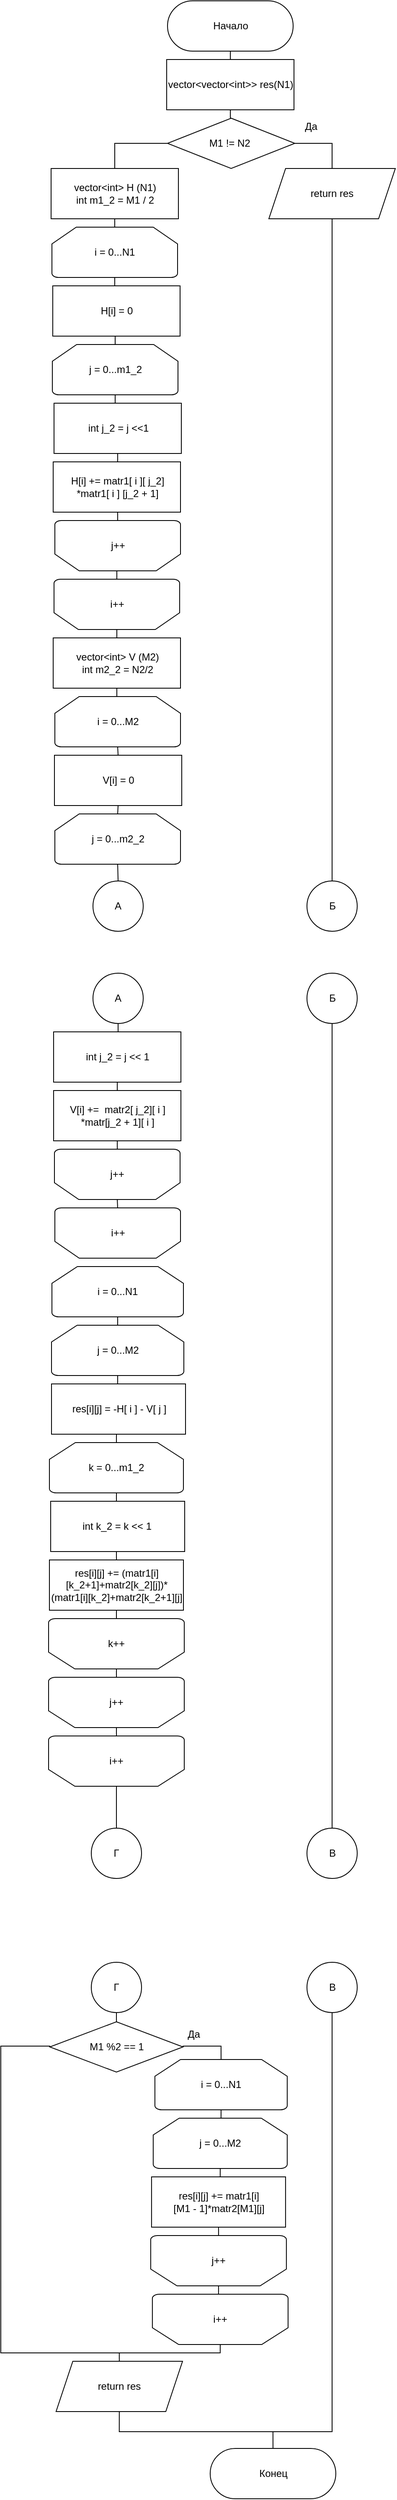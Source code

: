 <mxfile version="20.4.1" type="device"><diagram id="wLu3oIgNKA0dn4yvWb-d" name="Страница 1"><mxGraphModel dx="1351" dy="921" grid="1" gridSize="10" guides="1" tooltips="1" connect="1" arrows="1" fold="1" page="1" pageScale="1" pageWidth="827" pageHeight="1169" math="0" shadow="0"><root><mxCell id="0"/><mxCell id="1" parent="0"/><mxCell id="VmvFPdGJ9_vU6eIuMEam-1" value="Начало" style="html=1;dashed=0;whitespace=wrap;shape=mxgraph.dfd.start" vertex="1" parent="1"><mxGeometry x="339" y="20" width="150" height="60" as="geometry"/></mxCell><mxCell id="VmvFPdGJ9_vU6eIuMEam-17" style="edgeStyle=orthogonalEdgeStyle;rounded=0;orthogonalLoop=1;jettySize=auto;html=1;exitX=0.5;exitY=0;exitDx=0;exitDy=0;entryX=0.5;entryY=0.5;entryDx=0;entryDy=30;entryPerimeter=0;endArrow=none;endFill=0;" edge="1" parent="1" source="VmvFPdGJ9_vU6eIuMEam-2" target="VmvFPdGJ9_vU6eIuMEam-1"><mxGeometry relative="1" as="geometry"/></mxCell><mxCell id="VmvFPdGJ9_vU6eIuMEam-2" value="vector&amp;lt;vector&amp;lt;int&amp;gt;&amp;gt; res(N1)" style="html=1;dashed=0;whitespace=wrap;" vertex="1" parent="1"><mxGeometry x="338" y="90" width="152" height="60" as="geometry"/></mxCell><mxCell id="VmvFPdGJ9_vU6eIuMEam-18" style="edgeStyle=orthogonalEdgeStyle;rounded=0;orthogonalLoop=1;jettySize=auto;html=1;exitX=0.5;exitY=0;exitDx=0;exitDy=0;entryX=0.5;entryY=1;entryDx=0;entryDy=0;endArrow=none;endFill=0;" edge="1" parent="1" source="VmvFPdGJ9_vU6eIuMEam-3" target="VmvFPdGJ9_vU6eIuMEam-2"><mxGeometry relative="1" as="geometry"/></mxCell><mxCell id="VmvFPdGJ9_vU6eIuMEam-19" style="edgeStyle=orthogonalEdgeStyle;rounded=0;orthogonalLoop=1;jettySize=auto;html=1;exitX=1;exitY=0.5;exitDx=0;exitDy=0;entryX=0.5;entryY=0;entryDx=0;entryDy=0;endArrow=none;endFill=0;" edge="1" parent="1" source="VmvFPdGJ9_vU6eIuMEam-3" target="VmvFPdGJ9_vU6eIuMEam-4"><mxGeometry relative="1" as="geometry"/></mxCell><mxCell id="VmvFPdGJ9_vU6eIuMEam-20" style="edgeStyle=orthogonalEdgeStyle;rounded=0;orthogonalLoop=1;jettySize=auto;html=1;exitX=0;exitY=0.5;exitDx=0;exitDy=0;entryX=0.5;entryY=0;entryDx=0;entryDy=0;endArrow=none;endFill=0;" edge="1" parent="1" source="VmvFPdGJ9_vU6eIuMEam-3" target="VmvFPdGJ9_vU6eIuMEam-6"><mxGeometry relative="1" as="geometry"/></mxCell><mxCell id="VmvFPdGJ9_vU6eIuMEam-3" value="M1 != N2&amp;nbsp;" style="rhombus;whiteSpace=wrap;html=1;" vertex="1" parent="1"><mxGeometry x="339" y="160" width="152" height="60" as="geometry"/></mxCell><mxCell id="VmvFPdGJ9_vU6eIuMEam-34" style="edgeStyle=orthogonalEdgeStyle;rounded=0;orthogonalLoop=1;jettySize=auto;html=1;exitX=0.5;exitY=1;exitDx=0;exitDy=0;endArrow=none;endFill=0;entryX=0.5;entryY=0;entryDx=0;entryDy=0;" edge="1" parent="1" source="VmvFPdGJ9_vU6eIuMEam-4" target="VmvFPdGJ9_vU6eIuMEam-33"><mxGeometry relative="1" as="geometry"><mxPoint x="535.235" y="980.0" as="targetPoint"/></mxGeometry></mxCell><mxCell id="VmvFPdGJ9_vU6eIuMEam-4" value="return res" style="shape=parallelogram;perimeter=parallelogramPerimeter;whiteSpace=wrap;html=1;fixedSize=1;" vertex="1" parent="1"><mxGeometry x="460" y="220" width="151" height="60" as="geometry"/></mxCell><mxCell id="VmvFPdGJ9_vU6eIuMEam-22" style="edgeStyle=orthogonalEdgeStyle;rounded=0;orthogonalLoop=1;jettySize=auto;html=1;exitX=0.5;exitY=1;exitDx=0;exitDy=0;exitPerimeter=0;entryX=0.5;entryY=0;entryDx=0;entryDy=0;entryPerimeter=0;endArrow=none;endFill=0;" edge="1" parent="1" target="VmvFPdGJ9_vU6eIuMEam-7"><mxGeometry relative="1" as="geometry"><mxPoint x="277.5" y="420" as="sourcePoint"/></mxGeometry></mxCell><mxCell id="VmvFPdGJ9_vU6eIuMEam-5" value="i = 0...N1" style="strokeWidth=1;html=1;shape=mxgraph.flowchart.loop_limit;whiteSpace=wrap;" vertex="1" parent="1"><mxGeometry x="201" y="290" width="150" height="60" as="geometry"/></mxCell><mxCell id="VmvFPdGJ9_vU6eIuMEam-21" style="edgeStyle=orthogonalEdgeStyle;rounded=0;orthogonalLoop=1;jettySize=auto;html=1;exitX=0.5;exitY=1;exitDx=0;exitDy=0;entryX=0.5;entryY=0;entryDx=0;entryDy=0;entryPerimeter=0;endArrow=none;endFill=0;" edge="1" parent="1" source="VmvFPdGJ9_vU6eIuMEam-6" target="VmvFPdGJ9_vU6eIuMEam-5"><mxGeometry relative="1" as="geometry"/></mxCell><mxCell id="VmvFPdGJ9_vU6eIuMEam-6" value="vector&amp;lt;int&amp;gt; H (N1)&lt;br&gt;int m1_2 = M1 / 2" style="html=1;dashed=0;whitespace=wrap;" vertex="1" parent="1"><mxGeometry x="200" y="220" width="152" height="60" as="geometry"/></mxCell><mxCell id="VmvFPdGJ9_vU6eIuMEam-7" value="j = 0...m1_2" style="strokeWidth=1;html=1;shape=mxgraph.flowchart.loop_limit;whiteSpace=wrap;" vertex="1" parent="1"><mxGeometry x="201.5" y="430" width="150" height="60" as="geometry"/></mxCell><mxCell id="VmvFPdGJ9_vU6eIuMEam-24" style="edgeStyle=orthogonalEdgeStyle;rounded=0;orthogonalLoop=1;jettySize=auto;html=1;exitX=0.5;exitY=1;exitDx=0;exitDy=0;entryX=0.5;entryY=1;entryDx=0;entryDy=0;entryPerimeter=0;endArrow=none;endFill=0;" edge="1" parent="1" source="VmvFPdGJ9_vU6eIuMEam-8" target="VmvFPdGJ9_vU6eIuMEam-9"><mxGeometry relative="1" as="geometry"/></mxCell><mxCell id="VmvFPdGJ9_vU6eIuMEam-76" style="edgeStyle=orthogonalEdgeStyle;rounded=0;orthogonalLoop=1;jettySize=auto;html=1;exitX=0.5;exitY=0;exitDx=0;exitDy=0;entryX=0.5;entryY=1;entryDx=0;entryDy=0;endArrow=none;endFill=0;" edge="1" parent="1" source="VmvFPdGJ9_vU6eIuMEam-8" target="VmvFPdGJ9_vU6eIuMEam-74"><mxGeometry relative="1" as="geometry"/></mxCell><mxCell id="VmvFPdGJ9_vU6eIuMEam-8" value="H[i] += matr1[ i ][ j_2]&lt;br&gt;*matr1[ i ] [j_2 + 1]" style="html=1;dashed=0;whitespace=wrap;" vertex="1" parent="1"><mxGeometry x="202.5" y="570" width="152" height="60" as="geometry"/></mxCell><mxCell id="VmvFPdGJ9_vU6eIuMEam-25" style="edgeStyle=orthogonalEdgeStyle;rounded=0;orthogonalLoop=1;jettySize=auto;html=1;exitX=0.5;exitY=0;exitDx=0;exitDy=0;exitPerimeter=0;entryX=0.5;entryY=1;entryDx=0;entryDy=0;entryPerimeter=0;endArrow=none;endFill=0;" edge="1" parent="1" source="VmvFPdGJ9_vU6eIuMEam-9" target="VmvFPdGJ9_vU6eIuMEam-10"><mxGeometry relative="1" as="geometry"/></mxCell><mxCell id="VmvFPdGJ9_vU6eIuMEam-9" value="j++" style="strokeWidth=1;html=1;shape=mxgraph.flowchart.loop_limit;whiteSpace=wrap;direction=west;" vertex="1" parent="1"><mxGeometry x="204.5" y="640" width="150" height="60" as="geometry"/></mxCell><mxCell id="VmvFPdGJ9_vU6eIuMEam-10" value="i++" style="strokeWidth=1;html=1;shape=mxgraph.flowchart.loop_limit;whiteSpace=wrap;direction=west;" vertex="1" parent="1"><mxGeometry x="203.5" y="710" width="150" height="60" as="geometry"/></mxCell><mxCell id="VmvFPdGJ9_vU6eIuMEam-27" style="edgeStyle=orthogonalEdgeStyle;rounded=0;orthogonalLoop=1;jettySize=auto;html=1;exitX=0.5;exitY=0;exitDx=0;exitDy=0;exitPerimeter=0;entryX=0.5;entryY=1;entryDx=0;entryDy=0;endArrow=none;endFill=0;" edge="1" parent="1" source="VmvFPdGJ9_vU6eIuMEam-11" target="VmvFPdGJ9_vU6eIuMEam-12"><mxGeometry relative="1" as="geometry"/></mxCell><mxCell id="VmvFPdGJ9_vU6eIuMEam-82" style="edgeStyle=orthogonalEdgeStyle;rounded=0;orthogonalLoop=1;jettySize=auto;html=1;exitX=0.5;exitY=1;exitDx=0;exitDy=0;exitPerimeter=0;entryX=0.5;entryY=0;entryDx=0;entryDy=0;endArrow=none;endFill=0;" edge="1" parent="1" source="VmvFPdGJ9_vU6eIuMEam-11" target="VmvFPdGJ9_vU6eIuMEam-78"><mxGeometry relative="1" as="geometry"/></mxCell><mxCell id="VmvFPdGJ9_vU6eIuMEam-11" value="i = 0...M2" style="strokeWidth=1;html=1;shape=mxgraph.flowchart.loop_limit;whiteSpace=wrap;" vertex="1" parent="1"><mxGeometry x="204.5" y="850" width="150" height="60" as="geometry"/></mxCell><mxCell id="VmvFPdGJ9_vU6eIuMEam-26" style="edgeStyle=orthogonalEdgeStyle;rounded=0;orthogonalLoop=1;jettySize=auto;html=1;exitX=0.5;exitY=0;exitDx=0;exitDy=0;entryX=0.5;entryY=0;entryDx=0;entryDy=0;entryPerimeter=0;endArrow=none;endFill=0;" edge="1" parent="1" source="VmvFPdGJ9_vU6eIuMEam-12" target="VmvFPdGJ9_vU6eIuMEam-10"><mxGeometry relative="1" as="geometry"/></mxCell><mxCell id="VmvFPdGJ9_vU6eIuMEam-12" value="vector&amp;lt;int&amp;gt; V (M2)&lt;br&gt;int m2_2 = N2/2" style="html=1;dashed=0;whitespace=wrap;" vertex="1" parent="1"><mxGeometry x="202.5" y="780" width="152" height="60" as="geometry"/></mxCell><mxCell id="VmvFPdGJ9_vU6eIuMEam-13" value="j = 0...m2_2" style="strokeWidth=1;html=1;shape=mxgraph.flowchart.loop_limit;whiteSpace=wrap;" vertex="1" parent="1"><mxGeometry x="204.5" y="990" width="150" height="60" as="geometry"/></mxCell><mxCell id="VmvFPdGJ9_vU6eIuMEam-30" style="edgeStyle=orthogonalEdgeStyle;rounded=0;orthogonalLoop=1;jettySize=auto;html=1;exitX=0.5;exitY=1;exitDx=0;exitDy=0;entryX=0.5;entryY=1;entryDx=0;entryDy=0;entryPerimeter=0;endArrow=none;endFill=0;" edge="1" parent="1" source="VmvFPdGJ9_vU6eIuMEam-14" target="VmvFPdGJ9_vU6eIuMEam-15"><mxGeometry relative="1" as="geometry"/></mxCell><mxCell id="VmvFPdGJ9_vU6eIuMEam-84" style="edgeStyle=orthogonalEdgeStyle;rounded=0;orthogonalLoop=1;jettySize=auto;html=1;exitX=0.5;exitY=0;exitDx=0;exitDy=0;entryX=0.5;entryY=1;entryDx=0;entryDy=0;endArrow=none;endFill=0;" edge="1" parent="1" source="VmvFPdGJ9_vU6eIuMEam-14" target="VmvFPdGJ9_vU6eIuMEam-79"><mxGeometry relative="1" as="geometry"/></mxCell><mxCell id="VmvFPdGJ9_vU6eIuMEam-14" value="V[i] += &amp;nbsp;matr2[ j_2][ i ]&lt;br&gt;*matr[j_2 + 1][ i ]" style="html=1;dashed=0;whitespace=wrap;" vertex="1" parent="1"><mxGeometry x="203" y="1320" width="152" height="60" as="geometry"/></mxCell><mxCell id="VmvFPdGJ9_vU6eIuMEam-15" value="j++" style="strokeWidth=1;html=1;shape=mxgraph.flowchart.loop_limit;whiteSpace=wrap;direction=west;" vertex="1" parent="1"><mxGeometry x="204" y="1390" width="150" height="60" as="geometry"/></mxCell><mxCell id="VmvFPdGJ9_vU6eIuMEam-31" style="edgeStyle=orthogonalEdgeStyle;rounded=0;orthogonalLoop=1;jettySize=auto;html=1;exitX=0.5;exitY=1;exitDx=0;exitDy=0;exitPerimeter=0;entryX=0.5;entryY=0;entryDx=0;entryDy=0;entryPerimeter=0;endArrow=none;endFill=0;" edge="1" parent="1" source="VmvFPdGJ9_vU6eIuMEam-16" target="VmvFPdGJ9_vU6eIuMEam-15"><mxGeometry relative="1" as="geometry"/></mxCell><mxCell id="VmvFPdGJ9_vU6eIuMEam-16" value="i++" style="strokeWidth=1;html=1;shape=mxgraph.flowchart.loop_limit;whiteSpace=wrap;direction=west;" vertex="1" parent="1"><mxGeometry x="204.5" y="1460" width="150" height="60" as="geometry"/></mxCell><mxCell id="VmvFPdGJ9_vU6eIuMEam-80" style="edgeStyle=orthogonalEdgeStyle;rounded=0;orthogonalLoop=1;jettySize=auto;html=1;exitX=0.5;exitY=0;exitDx=0;exitDy=0;entryX=0.5;entryY=1;entryDx=0;entryDy=0;entryPerimeter=0;endArrow=none;endFill=0;" edge="1" parent="1" source="VmvFPdGJ9_vU6eIuMEam-32" target="VmvFPdGJ9_vU6eIuMEam-13"><mxGeometry relative="1" as="geometry"/></mxCell><mxCell id="VmvFPdGJ9_vU6eIuMEam-32" value="A" style="ellipse;whiteSpace=wrap;html=1;aspect=fixed;" vertex="1" parent="1"><mxGeometry x="250" y="1070" width="60" height="60" as="geometry"/></mxCell><mxCell id="VmvFPdGJ9_vU6eIuMEam-33" value="Б" style="ellipse;whiteSpace=wrap;html=1;aspect=fixed;" vertex="1" parent="1"><mxGeometry x="505.5" y="1070" width="60" height="60" as="geometry"/></mxCell><mxCell id="VmvFPdGJ9_vU6eIuMEam-37" value="A" style="ellipse;whiteSpace=wrap;html=1;aspect=fixed;" vertex="1" parent="1"><mxGeometry x="250" y="1180" width="60" height="60" as="geometry"/></mxCell><mxCell id="VmvFPdGJ9_vU6eIuMEam-92" style="edgeStyle=orthogonalEdgeStyle;rounded=0;orthogonalLoop=1;jettySize=auto;html=1;exitX=0.5;exitY=1;exitDx=0;exitDy=0;entryX=0.5;entryY=0;entryDx=0;entryDy=0;endArrow=none;endFill=0;" edge="1" parent="1" source="VmvFPdGJ9_vU6eIuMEam-38" target="VmvFPdGJ9_vU6eIuMEam-91"><mxGeometry relative="1" as="geometry"/></mxCell><mxCell id="VmvFPdGJ9_vU6eIuMEam-38" value="Б" style="ellipse;whiteSpace=wrap;html=1;aspect=fixed;" vertex="1" parent="1"><mxGeometry x="505.5" y="1180" width="60" height="60" as="geometry"/></mxCell><mxCell id="VmvFPdGJ9_vU6eIuMEam-39" value="i = 0...N1" style="strokeWidth=1;html=1;shape=mxgraph.flowchart.loop_limit;whiteSpace=wrap;" vertex="1" parent="1"><mxGeometry x="201" y="1530" width="157" height="60" as="geometry"/></mxCell><mxCell id="VmvFPdGJ9_vU6eIuMEam-40" style="edgeStyle=orthogonalEdgeStyle;rounded=0;orthogonalLoop=1;jettySize=auto;html=1;exitX=0.5;exitY=0;exitDx=0;exitDy=0;exitPerimeter=0;entryX=0.5;entryY=1;entryDx=0;entryDy=0;entryPerimeter=0;endArrow=none;endFill=0;" edge="1" parent="1" source="VmvFPdGJ9_vU6eIuMEam-41" target="VmvFPdGJ9_vU6eIuMEam-39"><mxGeometry relative="1" as="geometry"/></mxCell><mxCell id="VmvFPdGJ9_vU6eIuMEam-41" value="j = 0...M2" style="strokeWidth=1;html=1;shape=mxgraph.flowchart.loop_limit;whiteSpace=wrap;" vertex="1" parent="1"><mxGeometry x="200.5" y="1600" width="158" height="60" as="geometry"/></mxCell><mxCell id="VmvFPdGJ9_vU6eIuMEam-43" value="k = 0...m1_2" style="strokeWidth=1;html=1;shape=mxgraph.flowchart.loop_limit;whiteSpace=wrap;" vertex="1" parent="1"><mxGeometry x="198" y="1740" width="160" height="60" as="geometry"/></mxCell><mxCell id="VmvFPdGJ9_vU6eIuMEam-45" style="edgeStyle=orthogonalEdgeStyle;rounded=0;orthogonalLoop=1;jettySize=auto;html=1;exitX=0.5;exitY=0;exitDx=0;exitDy=0;entryX=0.5;entryY=1;entryDx=0;entryDy=0;entryPerimeter=0;endArrow=none;endFill=0;" edge="1" parent="1" source="VmvFPdGJ9_vU6eIuMEam-44" target="VmvFPdGJ9_vU6eIuMEam-43"><mxGeometry relative="1" as="geometry"/></mxCell><mxCell id="VmvFPdGJ9_vU6eIuMEam-89" style="edgeStyle=orthogonalEdgeStyle;rounded=0;orthogonalLoop=1;jettySize=auto;html=1;exitX=0.5;exitY=1;exitDx=0;exitDy=0;entryX=0.5;entryY=0;entryDx=0;entryDy=0;endArrow=none;endFill=0;" edge="1" parent="1" source="VmvFPdGJ9_vU6eIuMEam-44" target="VmvFPdGJ9_vU6eIuMEam-88"><mxGeometry relative="1" as="geometry"/></mxCell><mxCell id="VmvFPdGJ9_vU6eIuMEam-44" value="int k_2 = k &amp;lt;&amp;lt; 1&amp;nbsp;" style="html=1;dashed=0;whitespace=wrap;" vertex="1" parent="1"><mxGeometry x="199.5" y="1810" width="160" height="60" as="geometry"/></mxCell><mxCell id="VmvFPdGJ9_vU6eIuMEam-90" style="edgeStyle=orthogonalEdgeStyle;rounded=0;orthogonalLoop=1;jettySize=auto;html=1;exitX=0.5;exitY=1;exitDx=0;exitDy=0;exitPerimeter=0;entryX=0.5;entryY=1;entryDx=0;entryDy=0;endArrow=none;endFill=0;" edge="1" parent="1" source="VmvFPdGJ9_vU6eIuMEam-46" target="VmvFPdGJ9_vU6eIuMEam-88"><mxGeometry relative="1" as="geometry"/></mxCell><mxCell id="VmvFPdGJ9_vU6eIuMEam-46" value="k++" style="strokeWidth=1;html=1;shape=mxgraph.flowchart.loop_limit;whiteSpace=wrap;direction=west;" vertex="1" parent="1"><mxGeometry x="197" y="1950" width="162" height="60" as="geometry"/></mxCell><mxCell id="VmvFPdGJ9_vU6eIuMEam-59" style="edgeStyle=orthogonalEdgeStyle;rounded=0;orthogonalLoop=1;jettySize=auto;html=1;exitX=0.5;exitY=1;exitDx=0;exitDy=0;exitPerimeter=0;entryX=0.5;entryY=0;entryDx=0;entryDy=0;entryPerimeter=0;endArrow=none;endFill=0;" edge="1" parent="1" source="VmvFPdGJ9_vU6eIuMEam-47" target="VmvFPdGJ9_vU6eIuMEam-46"><mxGeometry relative="1" as="geometry"/></mxCell><mxCell id="VmvFPdGJ9_vU6eIuMEam-60" style="edgeStyle=orthogonalEdgeStyle;rounded=0;orthogonalLoop=1;jettySize=auto;html=1;exitX=0.5;exitY=0;exitDx=0;exitDy=0;exitPerimeter=0;entryX=0.5;entryY=1;entryDx=0;entryDy=0;entryPerimeter=0;endArrow=none;endFill=0;" edge="1" parent="1" source="VmvFPdGJ9_vU6eIuMEam-47" target="VmvFPdGJ9_vU6eIuMEam-48"><mxGeometry relative="1" as="geometry"/></mxCell><mxCell id="VmvFPdGJ9_vU6eIuMEam-47" value="j++" style="strokeWidth=1;html=1;shape=mxgraph.flowchart.loop_limit;whiteSpace=wrap;direction=west;" vertex="1" parent="1"><mxGeometry x="197" y="2020" width="162" height="60" as="geometry"/></mxCell><mxCell id="VmvFPdGJ9_vU6eIuMEam-94" style="edgeStyle=orthogonalEdgeStyle;rounded=0;orthogonalLoop=1;jettySize=auto;html=1;exitX=0.5;exitY=0;exitDx=0;exitDy=0;exitPerimeter=0;entryX=0.5;entryY=0;entryDx=0;entryDy=0;endArrow=none;endFill=0;" edge="1" parent="1" source="VmvFPdGJ9_vU6eIuMEam-48" target="VmvFPdGJ9_vU6eIuMEam-93"><mxGeometry relative="1" as="geometry"/></mxCell><mxCell id="VmvFPdGJ9_vU6eIuMEam-48" value="i++" style="strokeWidth=1;html=1;shape=mxgraph.flowchart.loop_limit;whiteSpace=wrap;direction=west;" vertex="1" parent="1"><mxGeometry x="197" y="2090" width="162" height="60" as="geometry"/></mxCell><mxCell id="VmvFPdGJ9_vU6eIuMEam-62" style="edgeStyle=orthogonalEdgeStyle;rounded=0;orthogonalLoop=1;jettySize=auto;html=1;exitX=1;exitY=0.5;exitDx=0;exitDy=0;entryX=0.5;entryY=0;entryDx=0;entryDy=0;entryPerimeter=0;endArrow=none;endFill=0;" edge="1" parent="1" source="VmvFPdGJ9_vU6eIuMEam-49" target="VmvFPdGJ9_vU6eIuMEam-51"><mxGeometry relative="1" as="geometry"><Array as="points"><mxPoint x="402.94" y="2460"/></Array></mxGeometry></mxCell><mxCell id="VmvFPdGJ9_vU6eIuMEam-68" style="edgeStyle=orthogonalEdgeStyle;rounded=0;orthogonalLoop=1;jettySize=auto;html=1;exitX=0;exitY=0.5;exitDx=0;exitDy=0;endArrow=none;endFill=0;" edge="1" parent="1" source="VmvFPdGJ9_vU6eIuMEam-49"><mxGeometry relative="1" as="geometry"><mxPoint x="289.94" y="2826" as="targetPoint"/><Array as="points"><mxPoint x="139.94" y="2460"/><mxPoint x="139.94" y="2826"/></Array></mxGeometry></mxCell><mxCell id="VmvFPdGJ9_vU6eIuMEam-97" style="edgeStyle=orthogonalEdgeStyle;rounded=0;orthogonalLoop=1;jettySize=auto;html=1;exitX=0.5;exitY=0;exitDx=0;exitDy=0;entryX=0.5;entryY=1;entryDx=0;entryDy=0;endArrow=none;endFill=0;" edge="1" parent="1" source="VmvFPdGJ9_vU6eIuMEam-49" target="VmvFPdGJ9_vU6eIuMEam-95"><mxGeometry relative="1" as="geometry"/></mxCell><mxCell id="VmvFPdGJ9_vU6eIuMEam-49" value="M1 %2 == 1" style="rhombus;whiteSpace=wrap;html=1;" vertex="1" parent="1"><mxGeometry x="198.5" y="2431" width="159" height="60" as="geometry"/></mxCell><mxCell id="VmvFPdGJ9_vU6eIuMEam-50" value="Да" style="text;html=1;align=center;verticalAlign=middle;resizable=0;points=[];autosize=1;strokeColor=none;fillColor=none;" vertex="1" parent="1"><mxGeometry x="490" y="155" width="40" height="30" as="geometry"/></mxCell><mxCell id="VmvFPdGJ9_vU6eIuMEam-51" value="i = 0...N1" style="strokeWidth=1;html=1;shape=mxgraph.flowchart.loop_limit;whiteSpace=wrap;" vertex="1" parent="1"><mxGeometry x="323.94" y="2476" width="158" height="60" as="geometry"/></mxCell><mxCell id="VmvFPdGJ9_vU6eIuMEam-52" style="edgeStyle=orthogonalEdgeStyle;rounded=0;orthogonalLoop=1;jettySize=auto;html=1;exitX=0.5;exitY=0;exitDx=0;exitDy=0;entryX=0.5;entryY=1;entryDx=0;entryDy=0;entryPerimeter=0;endArrow=none;endFill=0;" edge="1" parent="1" target="VmvFPdGJ9_vU6eIuMEam-51"><mxGeometry relative="1" as="geometry"><mxPoint x="399.94" y="2546" as="sourcePoint"/></mxGeometry></mxCell><mxCell id="VmvFPdGJ9_vU6eIuMEam-53" value="j = 0...M2" style="strokeWidth=1;html=1;shape=mxgraph.flowchart.loop_limit;whiteSpace=wrap;" vertex="1" parent="1"><mxGeometry x="321.94" y="2546" width="160" height="60" as="geometry"/></mxCell><mxCell id="VmvFPdGJ9_vU6eIuMEam-54" style="edgeStyle=orthogonalEdgeStyle;rounded=0;orthogonalLoop=1;jettySize=auto;html=1;exitX=0.5;exitY=0;exitDx=0;exitDy=0;entryX=0.5;entryY=1;entryDx=0;entryDy=0;entryPerimeter=0;endArrow=none;endFill=0;" edge="1" parent="1" source="VmvFPdGJ9_vU6eIuMEam-55" target="VmvFPdGJ9_vU6eIuMEam-53"><mxGeometry relative="1" as="geometry"/></mxCell><mxCell id="VmvFPdGJ9_vU6eIuMEam-55" value="res[i][j] += matr1[i]&lt;br&gt;[M1 - 1]*matr2[M1][j]" style="html=1;dashed=0;whitespace=wrap;" vertex="1" parent="1"><mxGeometry x="319.94" y="2616" width="160" height="60" as="geometry"/></mxCell><mxCell id="VmvFPdGJ9_vU6eIuMEam-64" style="edgeStyle=orthogonalEdgeStyle;rounded=0;orthogonalLoop=1;jettySize=auto;html=1;exitX=0.5;exitY=1;exitDx=0;exitDy=0;exitPerimeter=0;entryX=0.5;entryY=1;entryDx=0;entryDy=0;endArrow=none;endFill=0;" edge="1" parent="1" source="VmvFPdGJ9_vU6eIuMEam-56" target="VmvFPdGJ9_vU6eIuMEam-55"><mxGeometry relative="1" as="geometry"/></mxCell><mxCell id="VmvFPdGJ9_vU6eIuMEam-56" value="j++" style="strokeWidth=1;html=1;shape=mxgraph.flowchart.loop_limit;whiteSpace=wrap;direction=west;" vertex="1" parent="1"><mxGeometry x="318.94" y="2686" width="162" height="60" as="geometry"/></mxCell><mxCell id="VmvFPdGJ9_vU6eIuMEam-65" style="edgeStyle=orthogonalEdgeStyle;rounded=0;orthogonalLoop=1;jettySize=auto;html=1;exitX=0.5;exitY=1;exitDx=0;exitDy=0;exitPerimeter=0;entryX=0.5;entryY=0;entryDx=0;entryDy=0;entryPerimeter=0;endArrow=none;endFill=0;" edge="1" parent="1" source="VmvFPdGJ9_vU6eIuMEam-57" target="VmvFPdGJ9_vU6eIuMEam-56"><mxGeometry relative="1" as="geometry"/></mxCell><mxCell id="VmvFPdGJ9_vU6eIuMEam-67" style="edgeStyle=orthogonalEdgeStyle;rounded=0;orthogonalLoop=1;jettySize=auto;html=1;exitX=0.5;exitY=0;exitDx=0;exitDy=0;exitPerimeter=0;entryX=0.5;entryY=0;entryDx=0;entryDy=0;endArrow=none;endFill=0;" edge="1" parent="1" source="VmvFPdGJ9_vU6eIuMEam-57" target="VmvFPdGJ9_vU6eIuMEam-66"><mxGeometry relative="1" as="geometry"><Array as="points"><mxPoint x="401.94" y="2826"/><mxPoint x="281.94" y="2826"/></Array></mxGeometry></mxCell><mxCell id="VmvFPdGJ9_vU6eIuMEam-57" value="i++" style="strokeWidth=1;html=1;shape=mxgraph.flowchart.loop_limit;whiteSpace=wrap;direction=west;" vertex="1" parent="1"><mxGeometry x="320.94" y="2756" width="162" height="60" as="geometry"/></mxCell><mxCell id="VmvFPdGJ9_vU6eIuMEam-63" value="Да" style="text;html=1;align=center;verticalAlign=middle;resizable=0;points=[];autosize=1;strokeColor=none;fillColor=none;" vertex="1" parent="1"><mxGeometry x="349.94" y="2431" width="40" height="30" as="geometry"/></mxCell><mxCell id="VmvFPdGJ9_vU6eIuMEam-70" style="edgeStyle=orthogonalEdgeStyle;rounded=0;orthogonalLoop=1;jettySize=auto;html=1;exitX=0.5;exitY=1;exitDx=0;exitDy=0;entryX=0.5;entryY=0.5;entryDx=0;entryDy=-30;entryPerimeter=0;endArrow=none;endFill=0;" edge="1" parent="1" source="VmvFPdGJ9_vU6eIuMEam-66" target="VmvFPdGJ9_vU6eIuMEam-69"><mxGeometry relative="1" as="geometry"><Array as="points"><mxPoint x="281" y="2920"/><mxPoint x="465" y="2920"/></Array></mxGeometry></mxCell><mxCell id="VmvFPdGJ9_vU6eIuMEam-66" value="return res" style="shape=parallelogram;perimeter=parallelogramPerimeter;whiteSpace=wrap;html=1;fixedSize=1;" vertex="1" parent="1"><mxGeometry x="205.94" y="2836" width="151" height="60" as="geometry"/></mxCell><mxCell id="VmvFPdGJ9_vU6eIuMEam-69" value="Конец" style="html=1;dashed=0;whitespace=wrap;shape=mxgraph.dfd.start" vertex="1" parent="1"><mxGeometry x="389.94" y="2940" width="150" height="60" as="geometry"/></mxCell><mxCell id="VmvFPdGJ9_vU6eIuMEam-73" style="edgeStyle=orthogonalEdgeStyle;rounded=0;orthogonalLoop=1;jettySize=auto;html=1;exitX=0.5;exitY=0;exitDx=0;exitDy=0;entryX=0.5;entryY=1;entryDx=0;entryDy=0;entryPerimeter=0;endArrow=none;endFill=0;" edge="1" parent="1" source="VmvFPdGJ9_vU6eIuMEam-72" target="VmvFPdGJ9_vU6eIuMEam-5"><mxGeometry relative="1" as="geometry"/></mxCell><mxCell id="VmvFPdGJ9_vU6eIuMEam-72" value="H[i] = 0" style="html=1;dashed=0;whitespace=wrap;" vertex="1" parent="1"><mxGeometry x="202" y="360" width="152" height="60" as="geometry"/></mxCell><mxCell id="VmvFPdGJ9_vU6eIuMEam-75" style="edgeStyle=orthogonalEdgeStyle;rounded=0;orthogonalLoop=1;jettySize=auto;html=1;exitX=0.5;exitY=0;exitDx=0;exitDy=0;entryX=0.5;entryY=1;entryDx=0;entryDy=0;entryPerimeter=0;endArrow=none;endFill=0;" edge="1" parent="1" source="VmvFPdGJ9_vU6eIuMEam-74" target="VmvFPdGJ9_vU6eIuMEam-7"><mxGeometry relative="1" as="geometry"/></mxCell><mxCell id="VmvFPdGJ9_vU6eIuMEam-74" value="int j_2 = j &amp;lt;&amp;lt;1" style="html=1;dashed=0;whitespace=wrap;" vertex="1" parent="1"><mxGeometry x="203.5" y="500" width="152" height="60" as="geometry"/></mxCell><mxCell id="VmvFPdGJ9_vU6eIuMEam-81" style="edgeStyle=orthogonalEdgeStyle;rounded=0;orthogonalLoop=1;jettySize=auto;html=1;exitX=0.5;exitY=1;exitDx=0;exitDy=0;entryX=0.5;entryY=0;entryDx=0;entryDy=0;entryPerimeter=0;endArrow=none;endFill=0;" edge="1" parent="1" source="VmvFPdGJ9_vU6eIuMEam-78" target="VmvFPdGJ9_vU6eIuMEam-13"><mxGeometry relative="1" as="geometry"/></mxCell><mxCell id="VmvFPdGJ9_vU6eIuMEam-78" value="V[i] = 0" style="html=1;dashed=0;whitespace=wrap;" vertex="1" parent="1"><mxGeometry x="204" y="920" width="152" height="60" as="geometry"/></mxCell><mxCell id="VmvFPdGJ9_vU6eIuMEam-83" style="edgeStyle=orthogonalEdgeStyle;rounded=0;orthogonalLoop=1;jettySize=auto;html=1;exitX=0.5;exitY=0;exitDx=0;exitDy=0;entryX=0.5;entryY=1;entryDx=0;entryDy=0;endArrow=none;endFill=0;" edge="1" parent="1" source="VmvFPdGJ9_vU6eIuMEam-79" target="VmvFPdGJ9_vU6eIuMEam-37"><mxGeometry relative="1" as="geometry"/></mxCell><mxCell id="VmvFPdGJ9_vU6eIuMEam-79" value="int j_2 = j &amp;lt;&amp;lt; 1" style="html=1;dashed=0;whitespace=wrap;" vertex="1" parent="1"><mxGeometry x="203" y="1250" width="152" height="60" as="geometry"/></mxCell><mxCell id="VmvFPdGJ9_vU6eIuMEam-86" style="edgeStyle=orthogonalEdgeStyle;rounded=0;orthogonalLoop=1;jettySize=auto;html=1;exitX=0.5;exitY=0;exitDx=0;exitDy=0;entryX=0.5;entryY=1;entryDx=0;entryDy=0;entryPerimeter=0;endArrow=none;endFill=0;" edge="1" parent="1" source="VmvFPdGJ9_vU6eIuMEam-85" target="VmvFPdGJ9_vU6eIuMEam-41"><mxGeometry relative="1" as="geometry"/></mxCell><mxCell id="VmvFPdGJ9_vU6eIuMEam-87" style="edgeStyle=orthogonalEdgeStyle;rounded=0;orthogonalLoop=1;jettySize=auto;html=1;exitX=0.5;exitY=1;exitDx=0;exitDy=0;entryX=0.5;entryY=0;entryDx=0;entryDy=0;entryPerimeter=0;endArrow=none;endFill=0;" edge="1" parent="1" source="VmvFPdGJ9_vU6eIuMEam-85" target="VmvFPdGJ9_vU6eIuMEam-43"><mxGeometry relative="1" as="geometry"/></mxCell><mxCell id="VmvFPdGJ9_vU6eIuMEam-85" value="res[i][j] = -H[ i ] - V[ j ]" style="html=1;dashed=0;whitespace=wrap;" vertex="1" parent="1"><mxGeometry x="200.5" y="1670" width="160" height="60" as="geometry"/></mxCell><mxCell id="VmvFPdGJ9_vU6eIuMEam-88" value="res[i][j] += (matr1[i]&lt;br&gt;[k_2+1]+matr2[k_2][j])*&lt;br&gt;(matr1[i][k_2]+matr2[k_2+1][j]" style="html=1;dashed=0;whitespace=wrap;" vertex="1" parent="1"><mxGeometry x="198" y="1880" width="160" height="60" as="geometry"/></mxCell><mxCell id="VmvFPdGJ9_vU6eIuMEam-91" value="B" style="ellipse;whiteSpace=wrap;html=1;aspect=fixed;" vertex="1" parent="1"><mxGeometry x="505.5" y="2200" width="60" height="60" as="geometry"/></mxCell><mxCell id="VmvFPdGJ9_vU6eIuMEam-93" value="Г" style="ellipse;whiteSpace=wrap;html=1;aspect=fixed;" vertex="1" parent="1"><mxGeometry x="248" y="2200" width="60" height="60" as="geometry"/></mxCell><mxCell id="VmvFPdGJ9_vU6eIuMEam-95" value="Г" style="ellipse;whiteSpace=wrap;html=1;aspect=fixed;" vertex="1" parent="1"><mxGeometry x="248" y="2360" width="60" height="60" as="geometry"/></mxCell><mxCell id="VmvFPdGJ9_vU6eIuMEam-98" style="edgeStyle=orthogonalEdgeStyle;rounded=0;orthogonalLoop=1;jettySize=auto;html=1;exitX=0.5;exitY=1;exitDx=0;exitDy=0;endArrow=none;endFill=0;" edge="1" parent="1" source="VmvFPdGJ9_vU6eIuMEam-96"><mxGeometry relative="1" as="geometry"><mxPoint x="450" y="2920" as="targetPoint"/><Array as="points"><mxPoint x="536" y="2920"/><mxPoint x="460" y="2920"/></Array></mxGeometry></mxCell><mxCell id="VmvFPdGJ9_vU6eIuMEam-96" value="B" style="ellipse;whiteSpace=wrap;html=1;aspect=fixed;" vertex="1" parent="1"><mxGeometry x="505.5" y="2360" width="60" height="60" as="geometry"/></mxCell></root></mxGraphModel></diagram></mxfile>